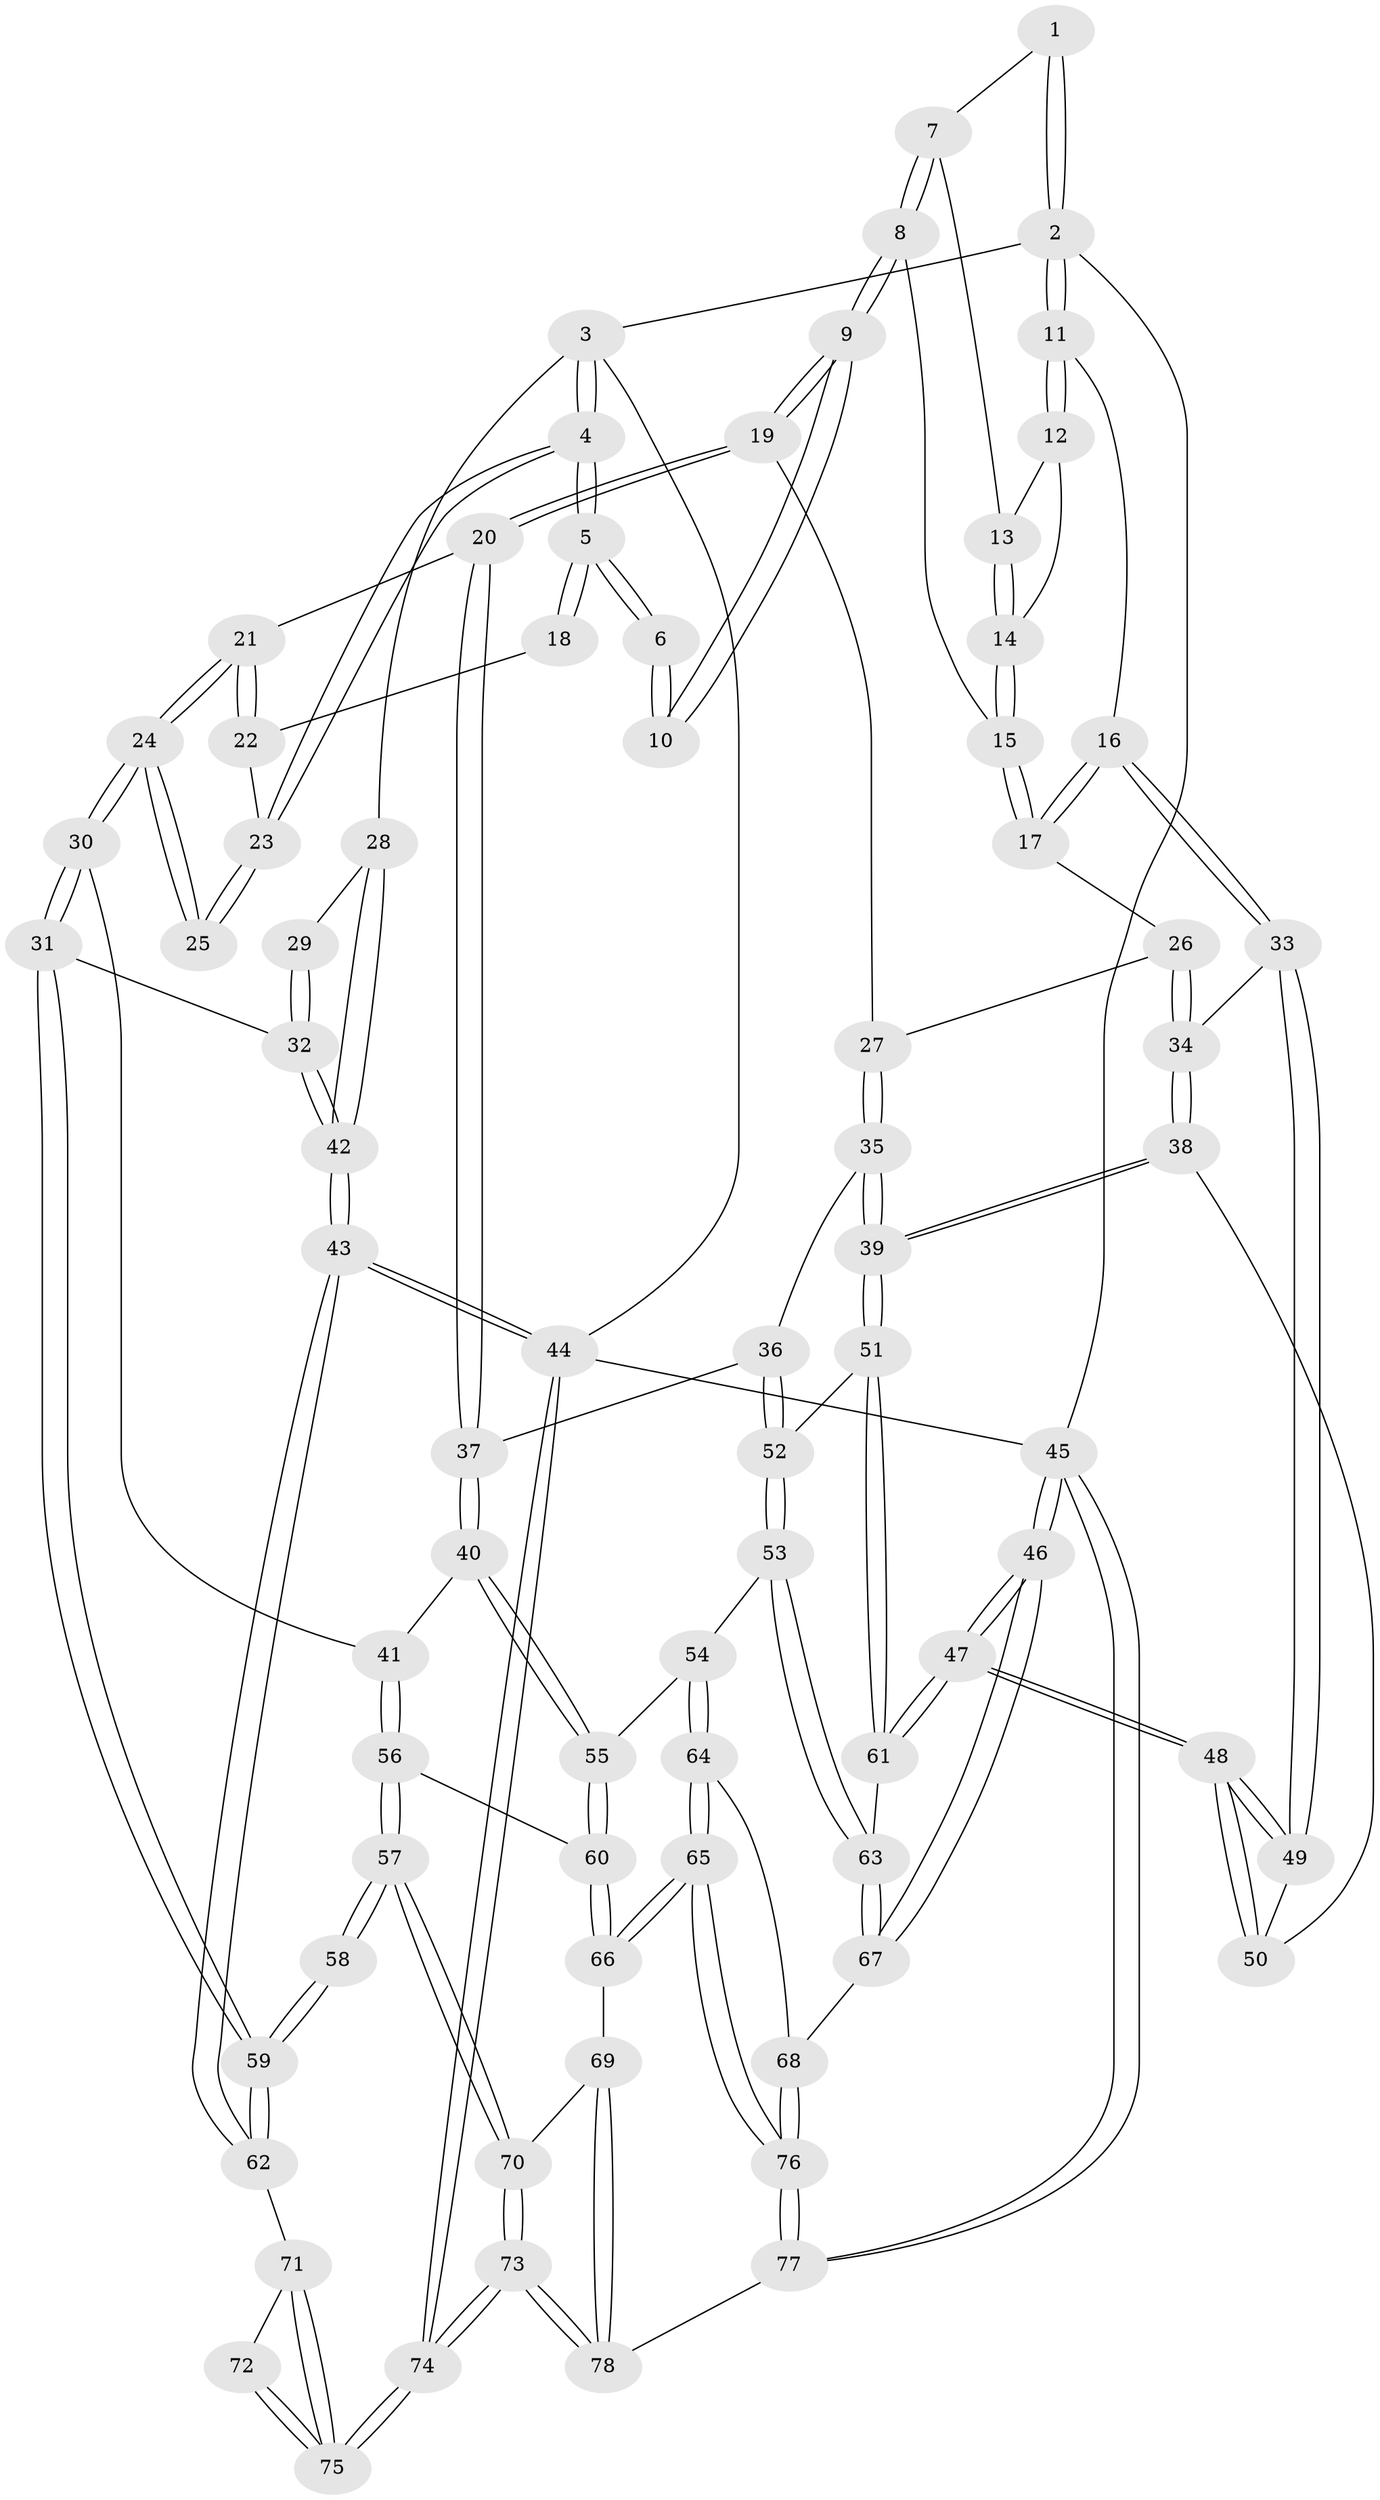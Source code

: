 // coarse degree distribution, {8: 0.02564102564102564, 2: 0.10256410256410256, 4: 0.20512820512820512, 5: 0.3333333333333333, 3: 0.23076923076923078, 7: 0.05128205128205128, 6: 0.05128205128205128}
// Generated by graph-tools (version 1.1) at 2025/21/03/04/25 18:21:13]
// undirected, 78 vertices, 192 edges
graph export_dot {
graph [start="1"]
  node [color=gray90,style=filled];
  1 [pos="+0.7092316492309569+0"];
  2 [pos="+1+0"];
  3 [pos="+0+0"];
  4 [pos="+0+0"];
  5 [pos="+0+0"];
  6 [pos="+0.4085666619281614+0"];
  7 [pos="+0.6718182784888312+0"];
  8 [pos="+0.5314745666159969+0.14900370537688434"];
  9 [pos="+0.46857365036583315+0.16372970521682262"];
  10 [pos="+0.41283394776039606+0.0670378779863855"];
  11 [pos="+1+0.1066635158937182"];
  12 [pos="+0.7555524788563502+0.0910178118963495"];
  13 [pos="+0.6797712249466487+0"];
  14 [pos="+0.7000594955127922+0.1070601765600703"];
  15 [pos="+0.6538126252254063+0.18741230710204712"];
  16 [pos="+1+0.13750731479024247"];
  17 [pos="+0.7328763334736577+0.2639727099689493"];
  18 [pos="+0.26046095994036883+0.0693986008799271"];
  19 [pos="+0.40144348135651187+0.29678166551801877"];
  20 [pos="+0.3618255893578639+0.32438243585745097"];
  21 [pos="+0.3378731437639268+0.326176258890409"];
  22 [pos="+0.23543496924759752+0.1506650127509517"];
  23 [pos="+0.09849269681127908+0.14510846618103276"];
  24 [pos="+0.22855786046241236+0.37176197791283794"];
  25 [pos="+0.1346025841361937+0.28751500603921615"];
  26 [pos="+0.7107380390828553+0.31715937989061527"];
  27 [pos="+0.6189906327418806+0.39577267421823925"];
  28 [pos="+0+0.17441898283337487"];
  29 [pos="+0.031846097048816795+0.2940110120695864"];
  30 [pos="+0.1385410430568165+0.5182243921023357"];
  31 [pos="+0.08328747819308464+0.5408336714391953"];
  32 [pos="+0.013653905893406228+0.5366843531759949"];
  33 [pos="+1+0.1389020284617376"];
  34 [pos="+0.8309567049643777+0.4946754832350245"];
  35 [pos="+0.6263477323544333+0.5041836488262271"];
  36 [pos="+0.5950906840762191+0.5267364149718904"];
  37 [pos="+0.44468142200512617+0.5466518435495183"];
  38 [pos="+0.8057662110614338+0.5689845896658688"];
  39 [pos="+0.7980845018507864+0.5810421674947606"];
  40 [pos="+0.4256286244544842+0.5887617242086547"];
  41 [pos="+0.16256001456170685+0.5366793076294051"];
  42 [pos="+0+0.5502709048781425"];
  43 [pos="+0+0.8110271601105853"];
  44 [pos="+0+1"];
  45 [pos="+1+1"];
  46 [pos="+1+1"];
  47 [pos="+1+1"];
  48 [pos="+1+0.6590950486332904"];
  49 [pos="+1+0.3934084512891674"];
  50 [pos="+0.9260151781382626+0.5528306099464744"];
  51 [pos="+0.8061968068311303+0.6487768770361166"];
  52 [pos="+0.5885577563186472+0.7115629662646159"];
  53 [pos="+0.5756963847156767+0.7246971071287067"];
  54 [pos="+0.5231565590229215+0.7367892116253204"];
  55 [pos="+0.42227714004714256+0.689829982998515"];
  56 [pos="+0.319980125289428+0.7502938294581283"];
  57 [pos="+0.23425187601087685+0.8199789763552907"];
  58 [pos="+0.16693408405691604+0.800211118652499"];
  59 [pos="+0.11267667646241804+0.7322886189456563"];
  60 [pos="+0.3293687117639011+0.749076421746041"];
  61 [pos="+0.825513590331885+0.6799636070361965"];
  62 [pos="+0+0.826264834144695"];
  63 [pos="+0.6787597583961045+0.8468152879763481"];
  64 [pos="+0.516748499816265+0.8432966405822421"];
  65 [pos="+0.49264678037900367+0.8866440003311945"];
  66 [pos="+0.41262106308162133+0.8858321379139306"];
  67 [pos="+0.6788187584240407+0.8533717824784861"];
  68 [pos="+0.6376962726084844+0.8842642275268239"];
  69 [pos="+0.4077381404389039+0.893947573442095"];
  70 [pos="+0.2397638160780917+0.9173850574696394"];
  71 [pos="+0.009950693716971838+0.8639921962815891"];
  72 [pos="+0.14607883059186683+0.8152001755786535"];
  73 [pos="+0.21180855780490834+1"];
  74 [pos="+0.1954075685699381+1"];
  75 [pos="+0.0826730178130244+0.9496208868170821"];
  76 [pos="+0.5593341854299521+1"];
  77 [pos="+0.5613323643706422+1"];
  78 [pos="+0.31186738515903994+1"];
  1 -- 2;
  1 -- 2;
  1 -- 7;
  2 -- 3;
  2 -- 11;
  2 -- 11;
  2 -- 45;
  3 -- 4;
  3 -- 4;
  3 -- 28;
  3 -- 44;
  4 -- 5;
  4 -- 5;
  4 -- 23;
  4 -- 23;
  5 -- 6;
  5 -- 6;
  5 -- 18;
  5 -- 18;
  6 -- 10;
  6 -- 10;
  7 -- 8;
  7 -- 8;
  7 -- 13;
  8 -- 9;
  8 -- 9;
  8 -- 15;
  9 -- 10;
  9 -- 10;
  9 -- 19;
  9 -- 19;
  11 -- 12;
  11 -- 12;
  11 -- 16;
  12 -- 13;
  12 -- 14;
  13 -- 14;
  13 -- 14;
  14 -- 15;
  14 -- 15;
  15 -- 17;
  15 -- 17;
  16 -- 17;
  16 -- 17;
  16 -- 33;
  16 -- 33;
  17 -- 26;
  18 -- 22;
  19 -- 20;
  19 -- 20;
  19 -- 27;
  20 -- 21;
  20 -- 37;
  20 -- 37;
  21 -- 22;
  21 -- 22;
  21 -- 24;
  21 -- 24;
  22 -- 23;
  23 -- 25;
  23 -- 25;
  24 -- 25;
  24 -- 25;
  24 -- 30;
  24 -- 30;
  26 -- 27;
  26 -- 34;
  26 -- 34;
  27 -- 35;
  27 -- 35;
  28 -- 29;
  28 -- 42;
  28 -- 42;
  29 -- 32;
  29 -- 32;
  30 -- 31;
  30 -- 31;
  30 -- 41;
  31 -- 32;
  31 -- 59;
  31 -- 59;
  32 -- 42;
  32 -- 42;
  33 -- 34;
  33 -- 49;
  33 -- 49;
  34 -- 38;
  34 -- 38;
  35 -- 36;
  35 -- 39;
  35 -- 39;
  36 -- 37;
  36 -- 52;
  36 -- 52;
  37 -- 40;
  37 -- 40;
  38 -- 39;
  38 -- 39;
  38 -- 50;
  39 -- 51;
  39 -- 51;
  40 -- 41;
  40 -- 55;
  40 -- 55;
  41 -- 56;
  41 -- 56;
  42 -- 43;
  42 -- 43;
  43 -- 44;
  43 -- 44;
  43 -- 62;
  43 -- 62;
  44 -- 74;
  44 -- 74;
  44 -- 45;
  45 -- 46;
  45 -- 46;
  45 -- 77;
  45 -- 77;
  46 -- 47;
  46 -- 47;
  46 -- 67;
  46 -- 67;
  47 -- 48;
  47 -- 48;
  47 -- 61;
  47 -- 61;
  48 -- 49;
  48 -- 49;
  48 -- 50;
  48 -- 50;
  49 -- 50;
  51 -- 52;
  51 -- 61;
  51 -- 61;
  52 -- 53;
  52 -- 53;
  53 -- 54;
  53 -- 63;
  53 -- 63;
  54 -- 55;
  54 -- 64;
  54 -- 64;
  55 -- 60;
  55 -- 60;
  56 -- 57;
  56 -- 57;
  56 -- 60;
  57 -- 58;
  57 -- 58;
  57 -- 70;
  57 -- 70;
  58 -- 59;
  58 -- 59;
  59 -- 62;
  59 -- 62;
  60 -- 66;
  60 -- 66;
  61 -- 63;
  62 -- 71;
  63 -- 67;
  63 -- 67;
  64 -- 65;
  64 -- 65;
  64 -- 68;
  65 -- 66;
  65 -- 66;
  65 -- 76;
  65 -- 76;
  66 -- 69;
  67 -- 68;
  68 -- 76;
  68 -- 76;
  69 -- 70;
  69 -- 78;
  69 -- 78;
  70 -- 73;
  70 -- 73;
  71 -- 72;
  71 -- 75;
  71 -- 75;
  72 -- 75;
  72 -- 75;
  73 -- 74;
  73 -- 74;
  73 -- 78;
  73 -- 78;
  74 -- 75;
  74 -- 75;
  76 -- 77;
  76 -- 77;
  77 -- 78;
}
